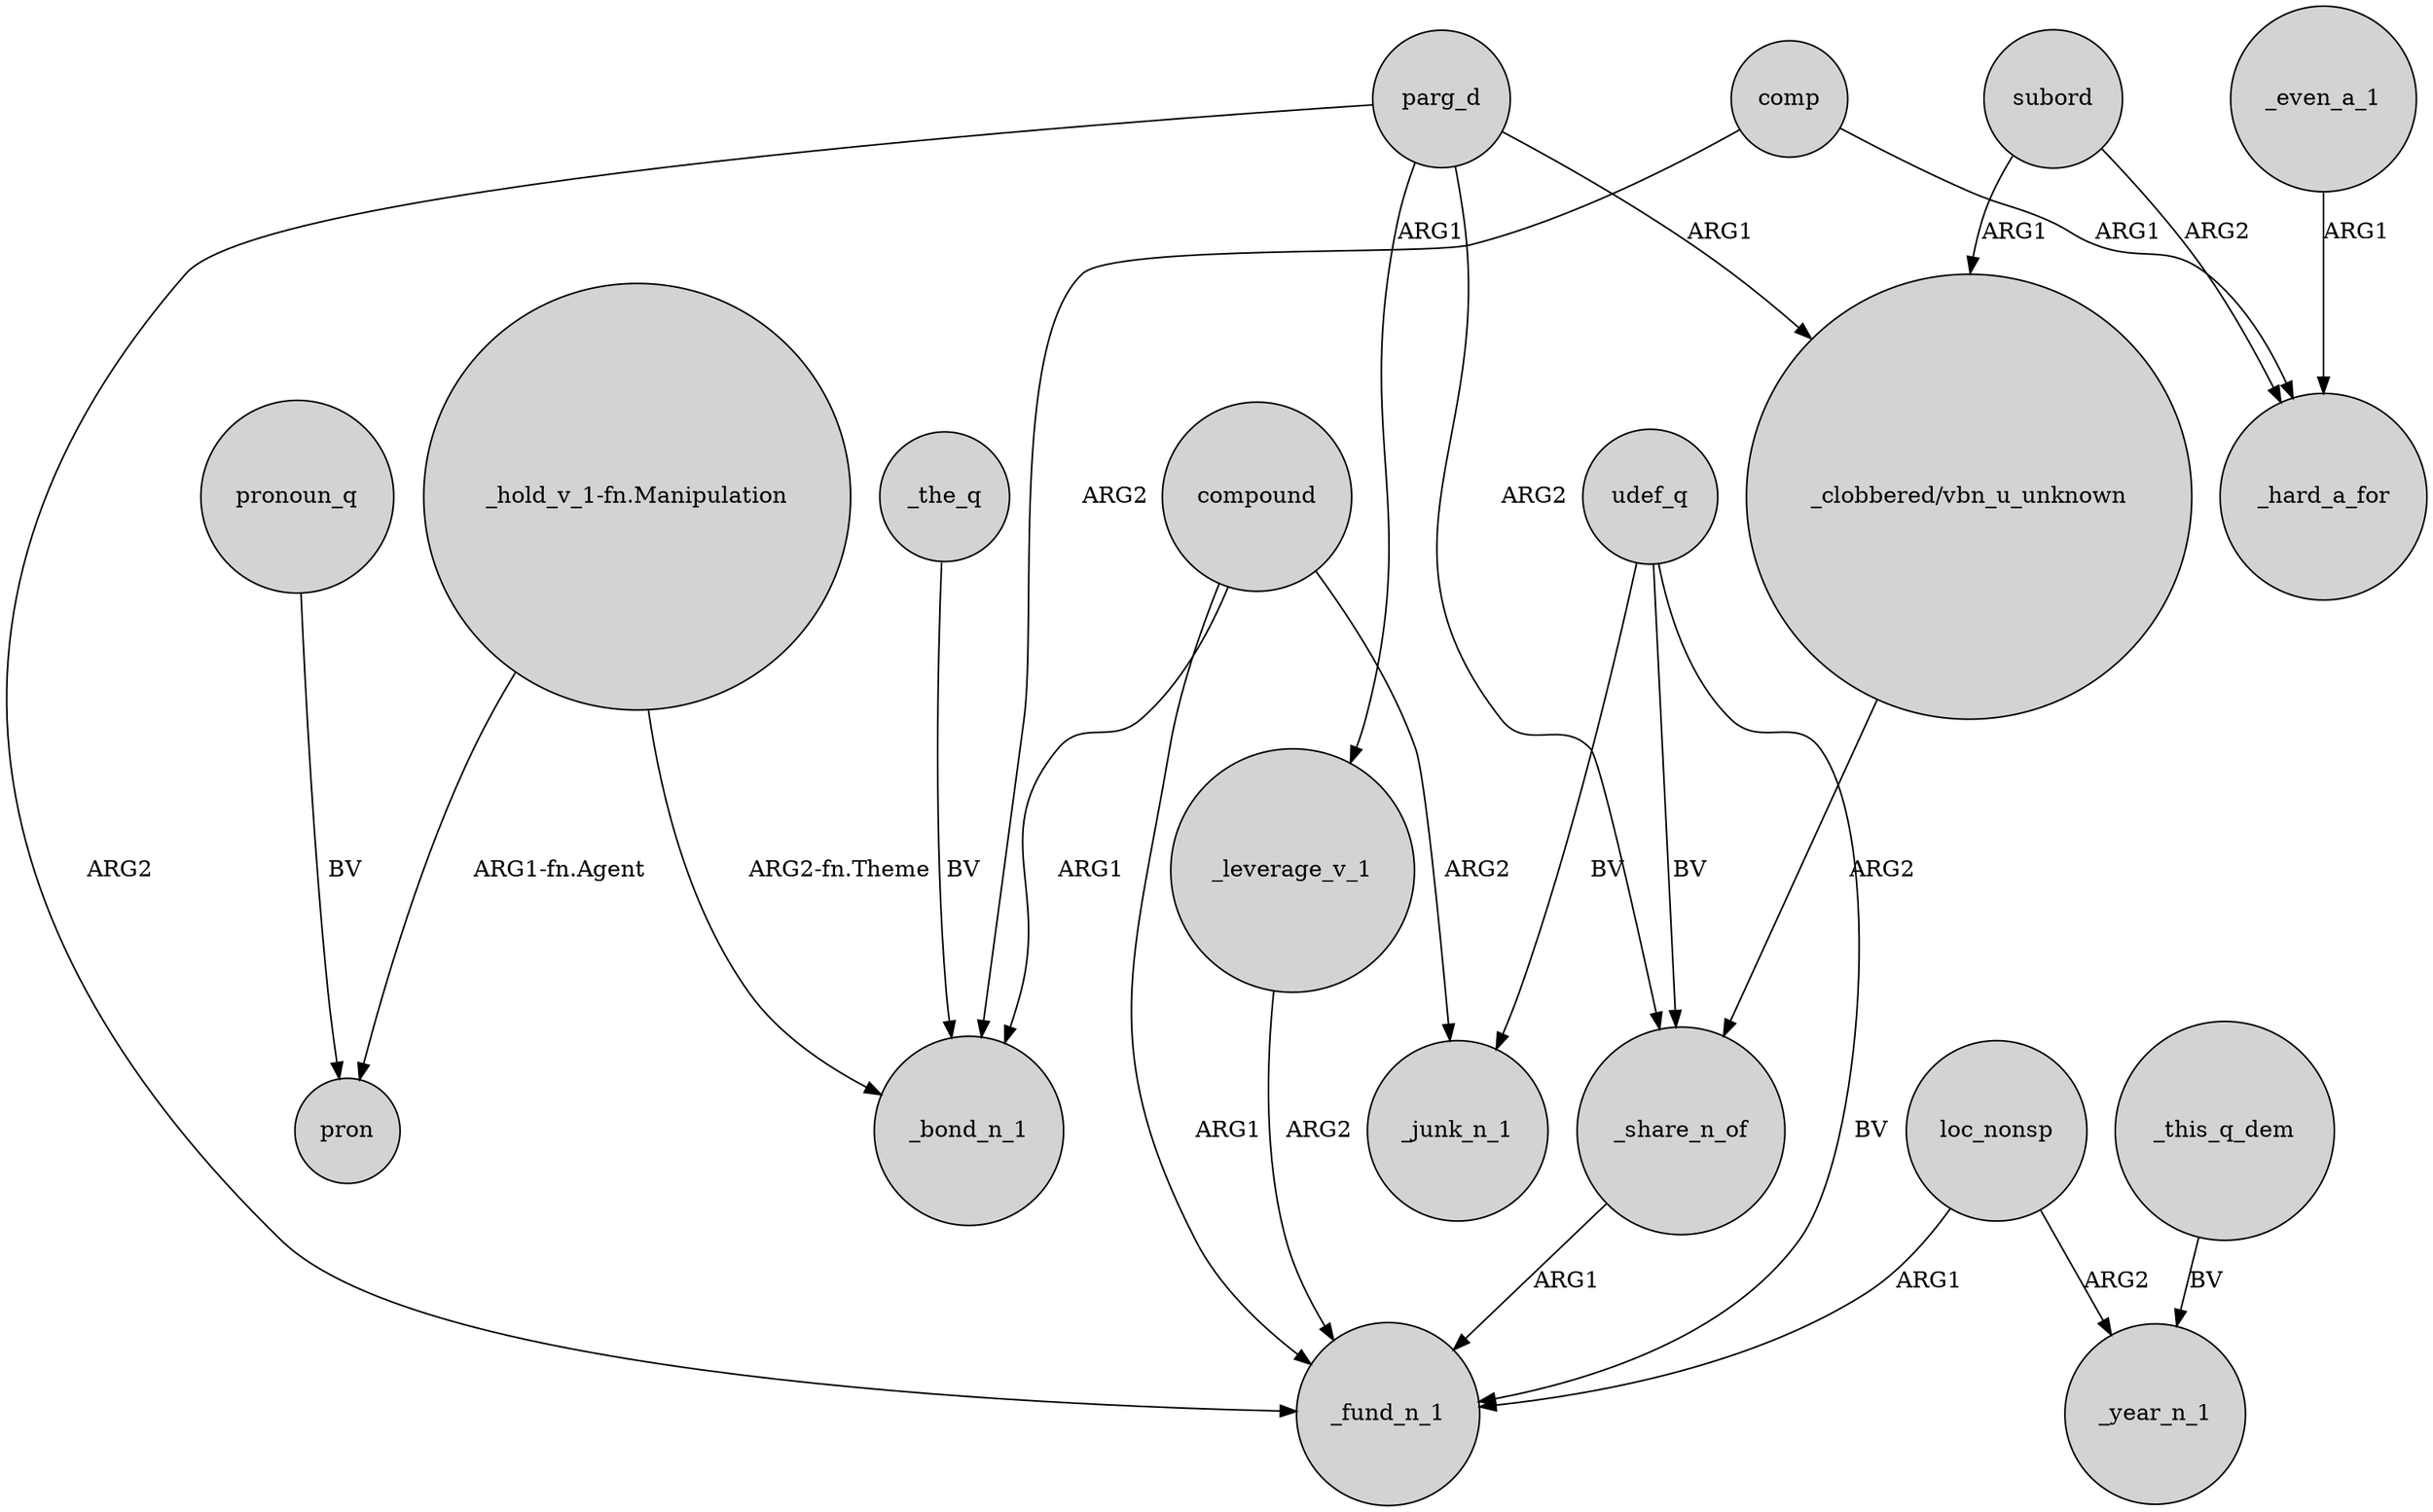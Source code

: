 digraph {
	node [shape=circle style=filled]
	"_hold_v_1-fn.Manipulation" -> pron [label="ARG1-fn.Agent"]
	parg_d -> _share_n_of [label=ARG2]
	_leverage_v_1 -> _fund_n_1 [label=ARG2]
	compound -> _bond_n_1 [label=ARG1]
	_even_a_1 -> _hard_a_for [label=ARG1]
	compound -> _junk_n_1 [label=ARG2]
	parg_d -> _fund_n_1 [label=ARG2]
	subord -> _hard_a_for [label=ARG2]
	loc_nonsp -> _fund_n_1 [label=ARG1]
	udef_q -> _junk_n_1 [label=BV]
	parg_d -> _leverage_v_1 [label=ARG1]
	pronoun_q -> pron [label=BV]
	subord -> "_clobbered/vbn_u_unknown" [label=ARG1]
	comp -> _bond_n_1 [label=ARG2]
	_the_q -> _bond_n_1 [label=BV]
	loc_nonsp -> _year_n_1 [label=ARG2]
	"_clobbered/vbn_u_unknown" -> _share_n_of [label=ARG2]
	parg_d -> "_clobbered/vbn_u_unknown" [label=ARG1]
	udef_q -> _fund_n_1 [label=BV]
	_share_n_of -> _fund_n_1 [label=ARG1]
	udef_q -> _share_n_of [label=BV]
	"_hold_v_1-fn.Manipulation" -> _bond_n_1 [label="ARG2-fn.Theme"]
	comp -> _hard_a_for [label=ARG1]
	compound -> _fund_n_1 [label=ARG1]
	_this_q_dem -> _year_n_1 [label=BV]
}

